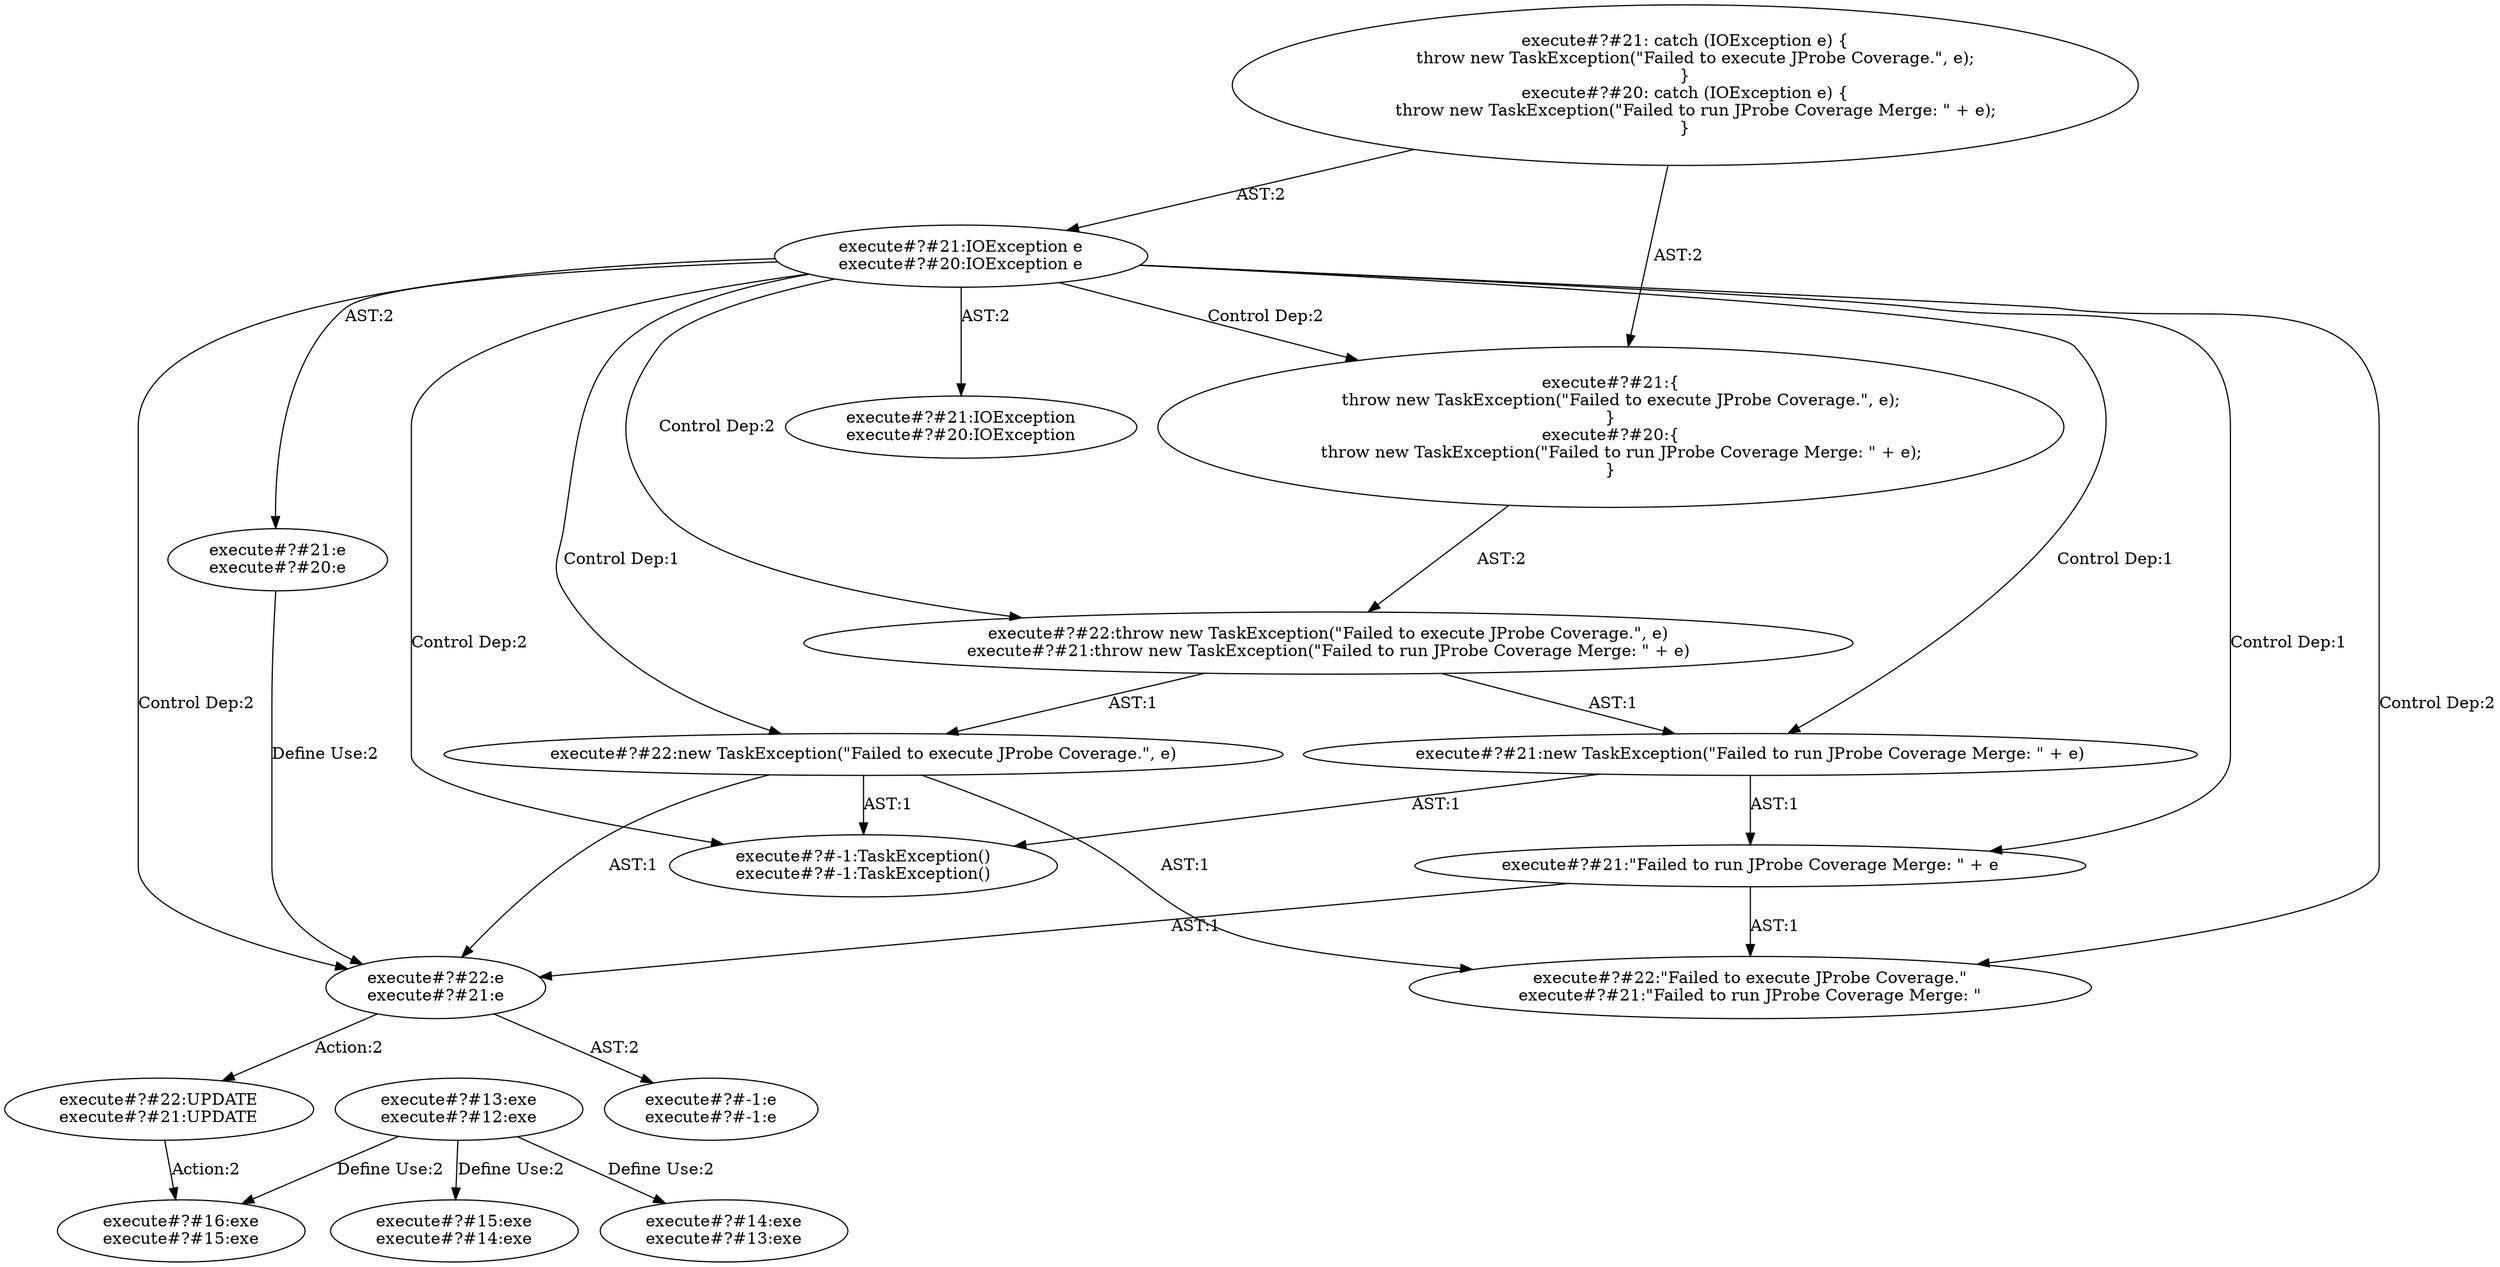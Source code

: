 digraph "Pattern" {
0 [label="execute#?#22:UPDATE
execute#?#21:UPDATE" shape=ellipse]
1 [label="execute#?#22:e
execute#?#21:e" shape=ellipse]
2 [label="execute#?#21:IOException e
execute#?#20:IOException e" shape=ellipse]
3 [label="execute#?#21: catch (IOException e) \{
    throw new TaskException(\"Failed to execute JProbe Coverage.\", e);
\}
execute#?#20: catch (IOException e) \{
    throw new TaskException(\"Failed to run JProbe Coverage Merge: \" + e);
\}" shape=ellipse]
4 [label="execute#?#21:e
execute#?#20:e" shape=ellipse]
5 [label="execute#?#21:IOException
execute#?#20:IOException" shape=ellipse]
6 [label="execute#?#21:\{
    throw new TaskException(\"Failed to execute JProbe Coverage.\", e);
\}
execute#?#20:\{
    throw new TaskException(\"Failed to run JProbe Coverage Merge: \" + e);
\}" shape=ellipse]
7 [label="execute#?#22:throw new TaskException(\"Failed to execute JProbe Coverage.\", e)
execute#?#21:throw new TaskException(\"Failed to run JProbe Coverage Merge: \" + e)" shape=ellipse]
8 [label="execute#?#22:new TaskException(\"Failed to execute JProbe Coverage.\", e)" shape=ellipse]
9 [label="execute#?#-1:TaskException()
execute#?#-1:TaskException()" shape=ellipse]
10 [label="execute#?#22:\"Failed to execute JProbe Coverage.\"
execute#?#21:\"Failed to run JProbe Coverage Merge: \"" shape=ellipse]
11 [label="execute#?#-1:e
execute#?#-1:e" shape=ellipse]
12 [label="execute#?#16:exe
execute#?#15:exe" shape=ellipse]
13 [label="execute#?#13:exe
execute#?#12:exe" shape=ellipse]
14 [label="execute#?#14:exe
execute#?#13:exe" shape=ellipse]
15 [label="execute#?#15:exe
execute#?#14:exe" shape=ellipse]
16 [label="execute#?#21:\"Failed to run JProbe Coverage Merge: \" + e" shape=ellipse]
17 [label="execute#?#21:new TaskException(\"Failed to run JProbe Coverage Merge: \" + e)" shape=ellipse]
0 -> 12 [label="Action:2"];
1 -> 0 [label="Action:2"];
1 -> 11 [label="AST:2"];
2 -> 1 [label="Control Dep:2"];
2 -> 4 [label="AST:2"];
2 -> 5 [label="AST:2"];
2 -> 6 [label="Control Dep:2"];
2 -> 7 [label="Control Dep:2"];
2 -> 8 [label="Control Dep:1"];
2 -> 9 [label="Control Dep:2"];
2 -> 10 [label="Control Dep:2"];
2 -> 16 [label="Control Dep:1"];
2 -> 17 [label="Control Dep:1"];
3 -> 2 [label="AST:2"];
3 -> 6 [label="AST:2"];
4 -> 1 [label="Define Use:2"];
6 -> 7 [label="AST:2"];
7 -> 8 [label="AST:1"];
7 -> 17 [label="AST:1"];
8 -> 1 [label="AST:1"];
8 -> 9 [label="AST:1"];
8 -> 10 [label="AST:1"];
13 -> 12 [label="Define Use:2"];
13 -> 14 [label="Define Use:2"];
13 -> 15 [label="Define Use:2"];
16 -> 10 [label="AST:1"];
16 -> 1 [label="AST:1"];
17 -> 16 [label="AST:1"];
17 -> 9 [label="AST:1"];
}